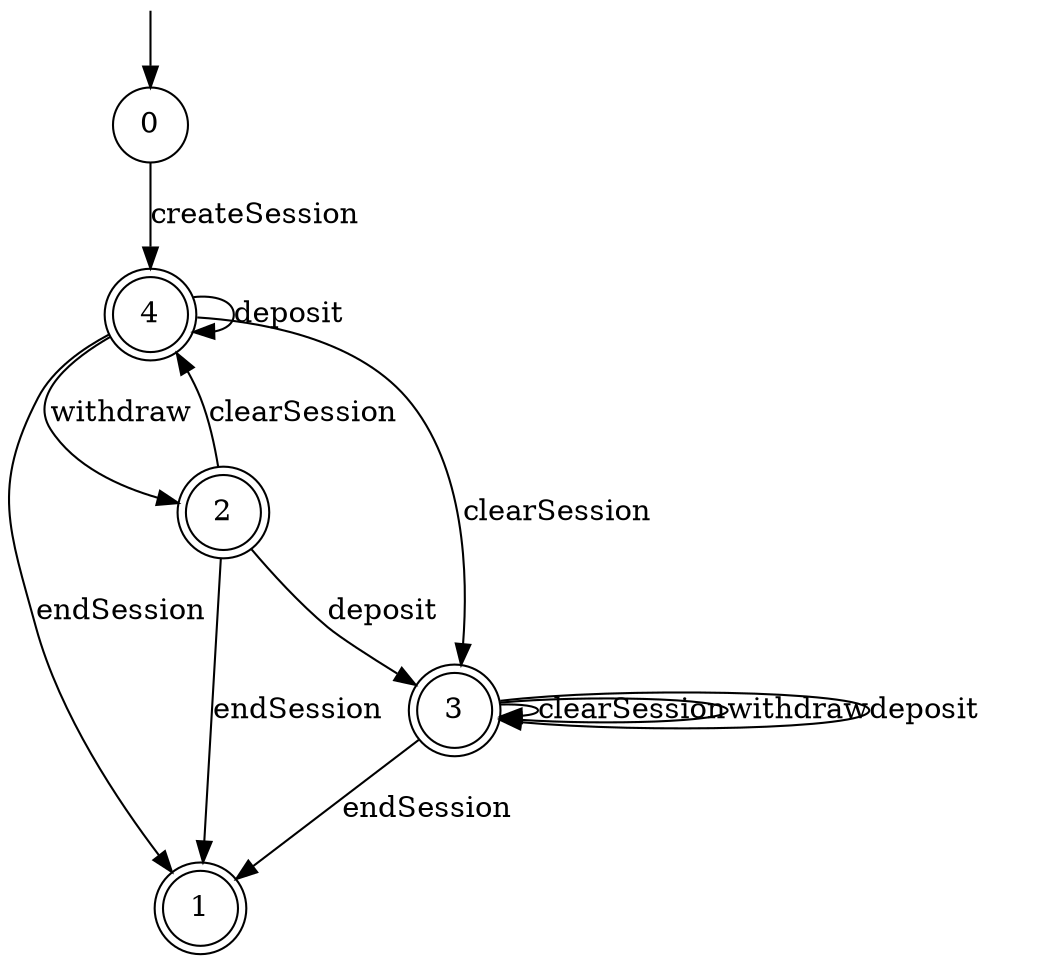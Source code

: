 digraph g {

	s0 [shape="circle" label="0"];
	s1 [shape="doublecircle" label="1"];
	s2 [shape="doublecircle" label="2"];
	s3 [shape="doublecircle" label="3"];
	s4 [shape="doublecircle" label="4"];
	s0 -> s4 [label="createSession"];
	s2 -> s1 [label="endSession"];
	s2 -> s4 [label="clearSession"];
	s2 -> s3 [label="deposit"];
	s3 -> s1 [label="endSession"];
	s3 -> s3 [label="clearSession"];
	s3 -> s3 [label="withdraw"];
	s3 -> s3 [label="deposit"];
	s4 -> s1 [label="endSession"];
	s4 -> s3 [label="clearSession"];
	s4 -> s2 [label="withdraw"];
	s4 -> s4 [label="deposit"];

__start0 [label="" shape="none" width="0" height="0"];
__start0 -> s0;

}
